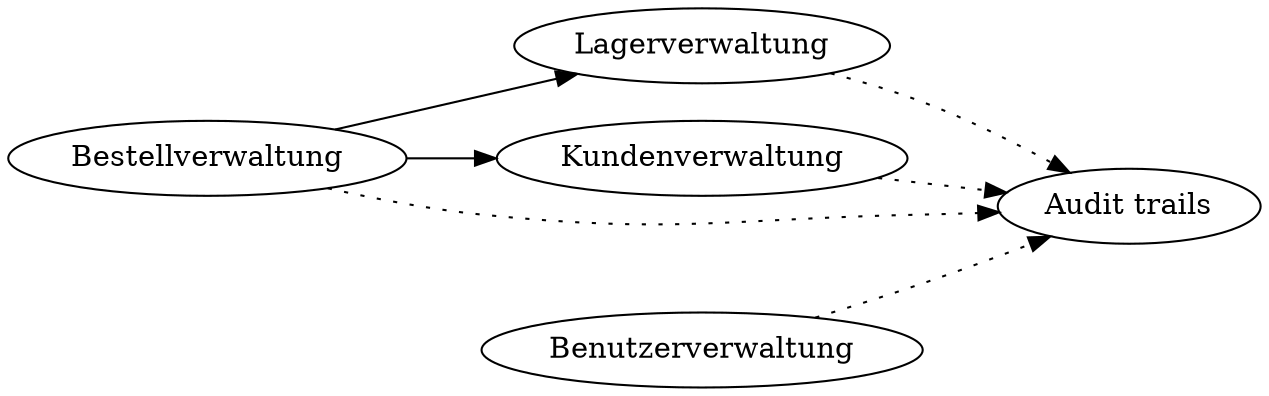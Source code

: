 digraph ServiceDependencies {
  rankdir=LR;

  order[label="Bestellverwaltung"];
  article[label="Lagerverwaltung"];
  customer[label="Kundenverwaltung"];
  user[label="Benutzerverwaltung"];
  log[label="Audit trails"];

  order -> customer
  order -> article

  order -> log [style = dotted]
  customer -> log [style = dotted]
  article -> log [style = dotted]
  user -> log [style = dotted]
}